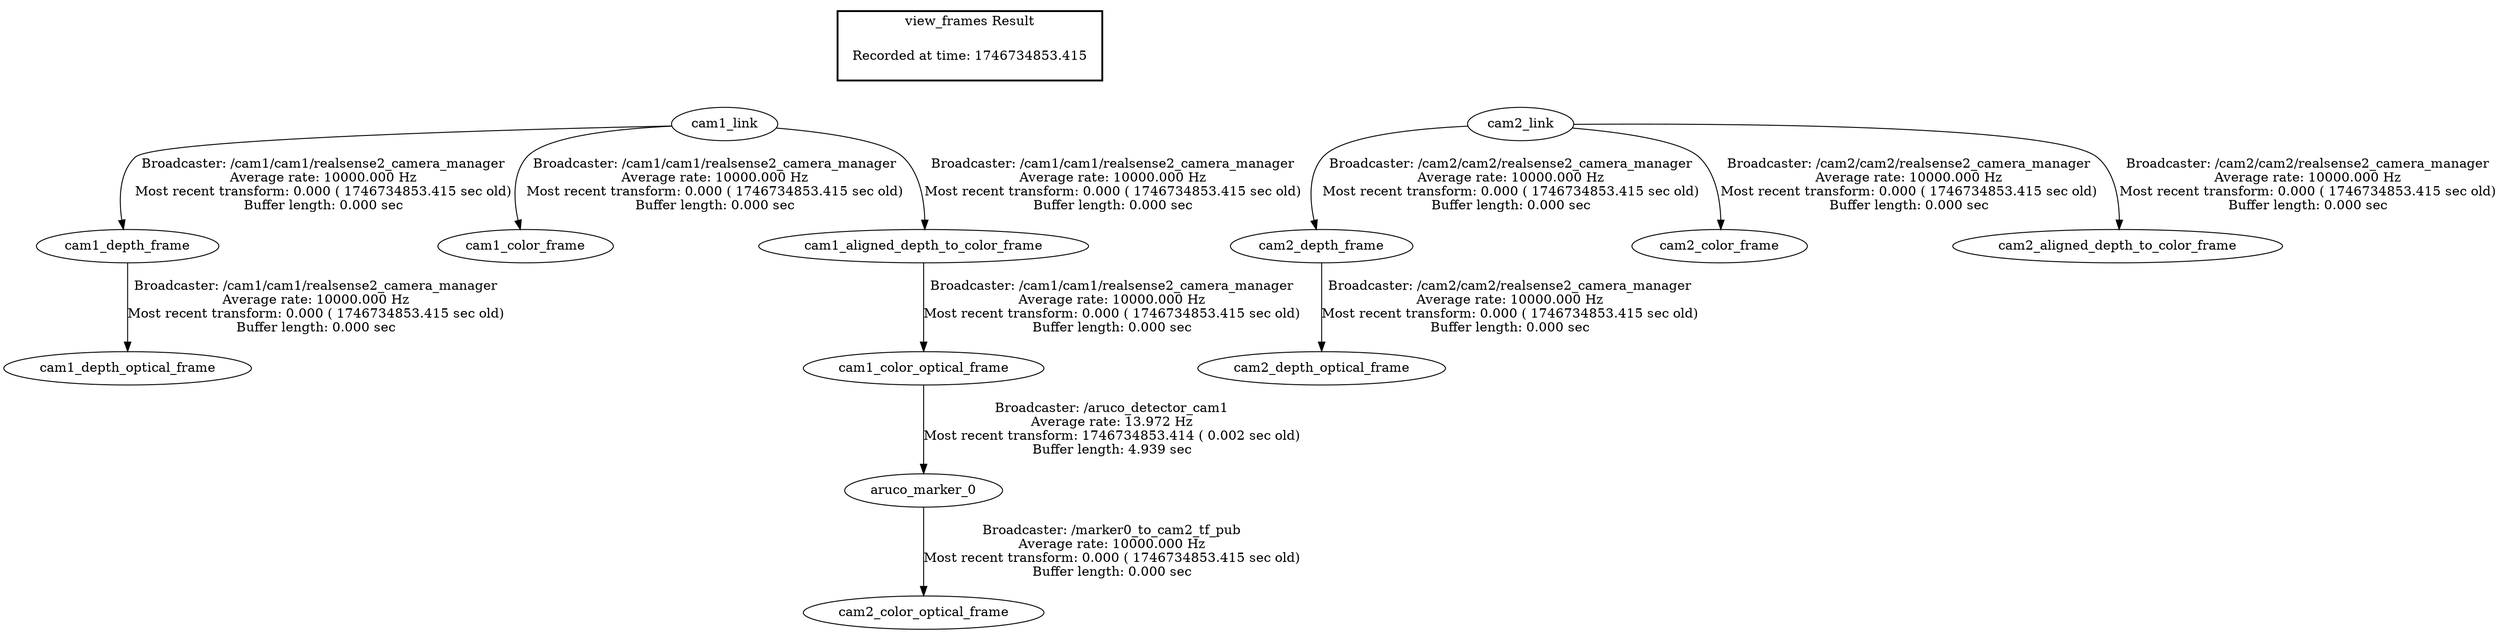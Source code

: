 digraph G {
"cam1_link" -> "cam1_depth_frame"[label="Broadcaster: /cam1/cam1/realsense2_camera_manager\nAverage rate: 10000.000 Hz\nMost recent transform: 0.000 ( 1746734853.415 sec old)\nBuffer length: 0.000 sec\n"];
"cam1_depth_frame" -> "cam1_depth_optical_frame"[label="Broadcaster: /cam1/cam1/realsense2_camera_manager\nAverage rate: 10000.000 Hz\nMost recent transform: 0.000 ( 1746734853.415 sec old)\nBuffer length: 0.000 sec\n"];
"cam1_link" -> "cam1_color_frame"[label="Broadcaster: /cam1/cam1/realsense2_camera_manager\nAverage rate: 10000.000 Hz\nMost recent transform: 0.000 ( 1746734853.415 sec old)\nBuffer length: 0.000 sec\n"];
"cam1_aligned_depth_to_color_frame" -> "cam1_color_optical_frame"[label="Broadcaster: /cam1/cam1/realsense2_camera_manager\nAverage rate: 10000.000 Hz\nMost recent transform: 0.000 ( 1746734853.415 sec old)\nBuffer length: 0.000 sec\n"];
"cam1_link" -> "cam1_aligned_depth_to_color_frame"[label="Broadcaster: /cam1/cam1/realsense2_camera_manager\nAverage rate: 10000.000 Hz\nMost recent transform: 0.000 ( 1746734853.415 sec old)\nBuffer length: 0.000 sec\n"];
"cam2_link" -> "cam2_depth_frame"[label="Broadcaster: /cam2/cam2/realsense2_camera_manager\nAverage rate: 10000.000 Hz\nMost recent transform: 0.000 ( 1746734853.415 sec old)\nBuffer length: 0.000 sec\n"];
"cam2_depth_frame" -> "cam2_depth_optical_frame"[label="Broadcaster: /cam2/cam2/realsense2_camera_manager\nAverage rate: 10000.000 Hz\nMost recent transform: 0.000 ( 1746734853.415 sec old)\nBuffer length: 0.000 sec\n"];
"cam2_link" -> "cam2_color_frame"[label="Broadcaster: /cam2/cam2/realsense2_camera_manager\nAverage rate: 10000.000 Hz\nMost recent transform: 0.000 ( 1746734853.415 sec old)\nBuffer length: 0.000 sec\n"];
"aruco_marker_0" -> "cam2_color_optical_frame"[label="Broadcaster: /marker0_to_cam2_tf_pub\nAverage rate: 10000.000 Hz\nMost recent transform: 0.000 ( 1746734853.415 sec old)\nBuffer length: 0.000 sec\n"];
"cam2_link" -> "cam2_aligned_depth_to_color_frame"[label="Broadcaster: /cam2/cam2/realsense2_camera_manager\nAverage rate: 10000.000 Hz\nMost recent transform: 0.000 ( 1746734853.415 sec old)\nBuffer length: 0.000 sec\n"];
"cam1_color_optical_frame" -> "aruco_marker_0"[label="Broadcaster: /aruco_detector_cam1\nAverage rate: 13.972 Hz\nMost recent transform: 1746734853.414 ( 0.002 sec old)\nBuffer length: 4.939 sec\n"];
edge [style=invis];
 subgraph cluster_legend { style=bold; color=black; label ="view_frames Result";
"Recorded at time: 1746734853.415"[ shape=plaintext ] ;
 }->"cam1_link";
edge [style=invis];
 subgraph cluster_legend { style=bold; color=black; label ="view_frames Result";
"Recorded at time: 1746734853.415"[ shape=plaintext ] ;
 }->"cam2_link";
}